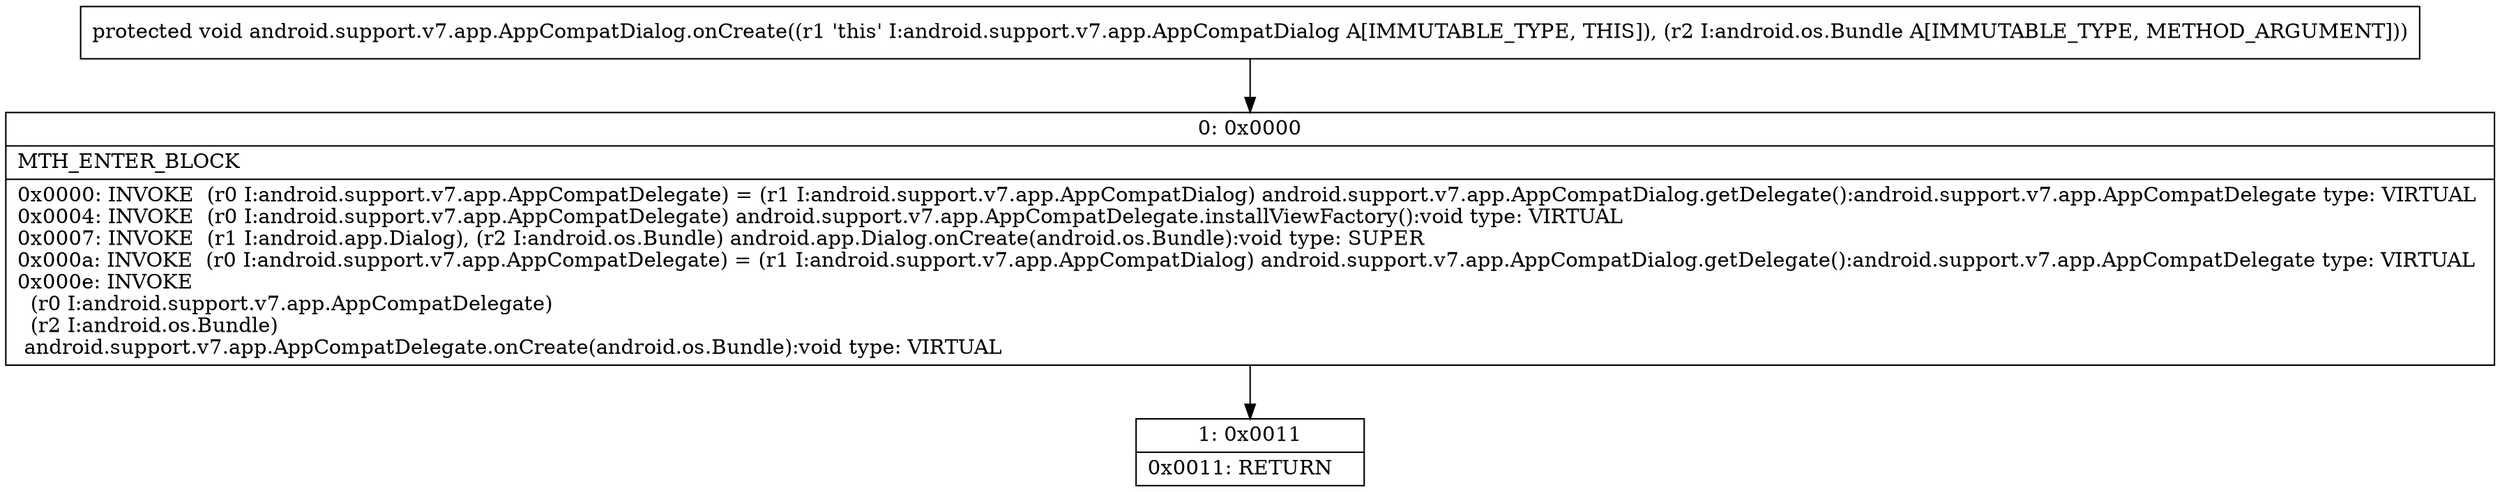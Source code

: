 digraph "CFG forandroid.support.v7.app.AppCompatDialog.onCreate(Landroid\/os\/Bundle;)V" {
Node_0 [shape=record,label="{0\:\ 0x0000|MTH_ENTER_BLOCK\l|0x0000: INVOKE  (r0 I:android.support.v7.app.AppCompatDelegate) = (r1 I:android.support.v7.app.AppCompatDialog) android.support.v7.app.AppCompatDialog.getDelegate():android.support.v7.app.AppCompatDelegate type: VIRTUAL \l0x0004: INVOKE  (r0 I:android.support.v7.app.AppCompatDelegate) android.support.v7.app.AppCompatDelegate.installViewFactory():void type: VIRTUAL \l0x0007: INVOKE  (r1 I:android.app.Dialog), (r2 I:android.os.Bundle) android.app.Dialog.onCreate(android.os.Bundle):void type: SUPER \l0x000a: INVOKE  (r0 I:android.support.v7.app.AppCompatDelegate) = (r1 I:android.support.v7.app.AppCompatDialog) android.support.v7.app.AppCompatDialog.getDelegate():android.support.v7.app.AppCompatDelegate type: VIRTUAL \l0x000e: INVOKE  \l  (r0 I:android.support.v7.app.AppCompatDelegate)\l  (r2 I:android.os.Bundle)\l android.support.v7.app.AppCompatDelegate.onCreate(android.os.Bundle):void type: VIRTUAL \l}"];
Node_1 [shape=record,label="{1\:\ 0x0011|0x0011: RETURN   \l}"];
MethodNode[shape=record,label="{protected void android.support.v7.app.AppCompatDialog.onCreate((r1 'this' I:android.support.v7.app.AppCompatDialog A[IMMUTABLE_TYPE, THIS]), (r2 I:android.os.Bundle A[IMMUTABLE_TYPE, METHOD_ARGUMENT])) }"];
MethodNode -> Node_0;
Node_0 -> Node_1;
}

